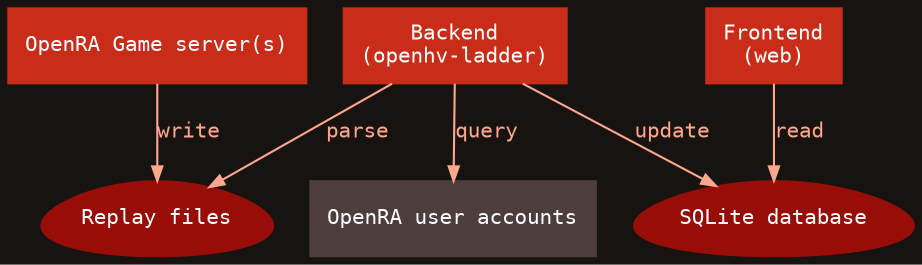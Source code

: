 digraph {
  bgcolor="#171310"

  node[style=filled,shape=box,color="#c92d19",fontcolor="#ffffff",fontsize=10,fontname=Monospace]
  gameserver         [label="OpenRA Game server(s)"]
  backend            [label="Backend\n(openhv-ladder)"]
  frontend           [label="Frontend\n(web)"]
  openrauseraccounts [label="OpenRA user accounts",color="#4d3d3d"]

  node[shape=egg,color="#990d09"]
  replays [label="Replay files"]
  db      [label="SQLite database"]

  edge[color="#ffa78d",fontcolor="#ffa78d",fontsize=10,fontname=Monospace,arrowsize=0.7]
  gameserver -> replays            [label="write"]
  backend    -> replays            [label="parse"]
  backend    -> openrauseraccounts [label="query"]
  backend    -> db                 [label="update"]
  frontend   -> db                 [label="read"]
}
